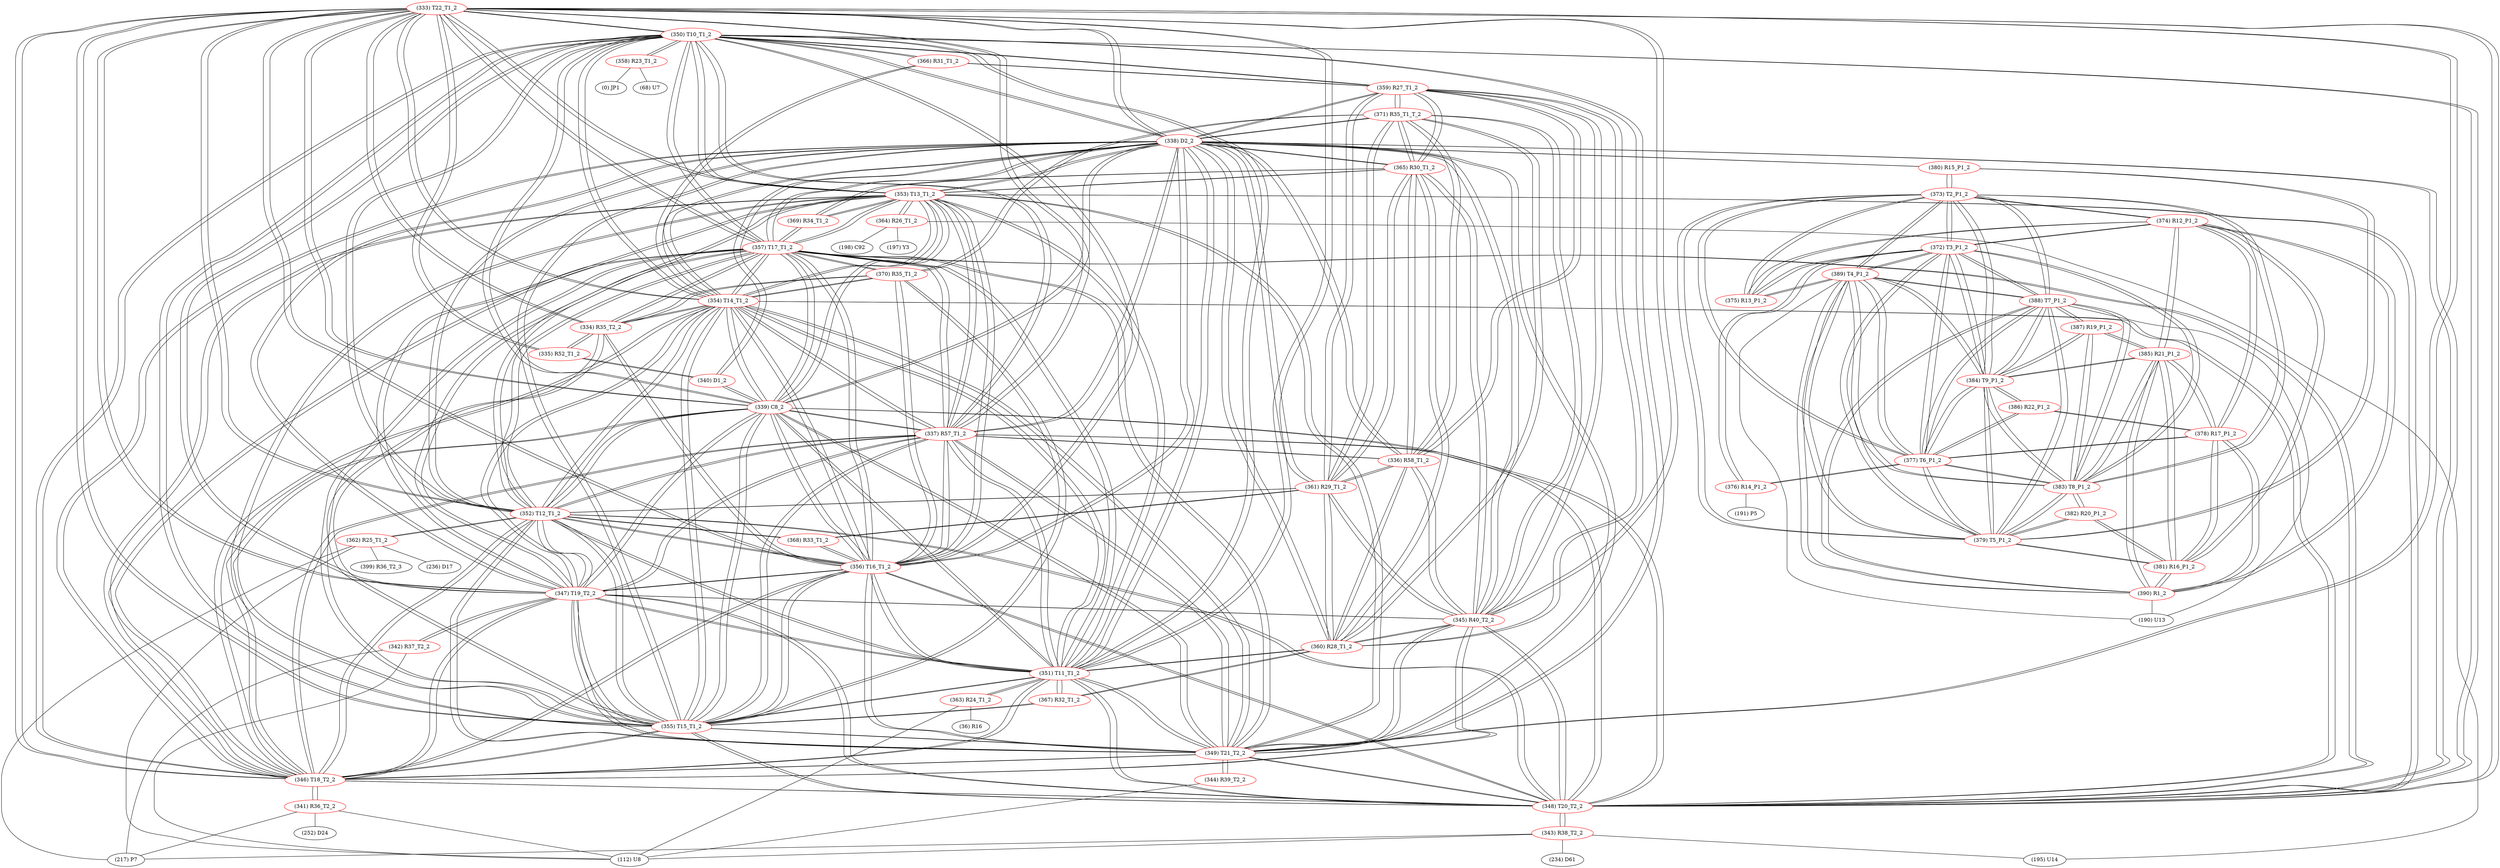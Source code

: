 graph {
	333 [label="(333) T22_T1_2" color=red]
	350 [label="(350) T10_T1_2"]
	351 [label="(351) T11_T1_2"]
	352 [label="(352) T12_T1_2"]
	353 [label="(353) T13_T1_2"]
	348 [label="(348) T20_T2_2"]
	354 [label="(354) T14_T1_2"]
	355 [label="(355) T15_T1_2"]
	346 [label="(346) T18_T2_2"]
	349 [label="(349) T21_T2_2"]
	347 [label="(347) T19_T2_2"]
	339 [label="(339) C8_2"]
	356 [label="(356) T16_T1_2"]
	357 [label="(357) T17_T1_2"]
	338 [label="(338) D2_2"]
	337 [label="(337) R57_T1_2"]
	334 [label="(334) R35_T2_2"]
	335 [label="(335) R52_T1_2"]
	345 [label="(345) R40_T2_2"]
	334 [label="(334) R35_T2_2" color=red]
	335 [label="(335) R52_T1_2"]
	333 [label="(333) T22_T1_2"]
	354 [label="(354) T14_T1_2"]
	355 [label="(355) T15_T1_2"]
	357 [label="(357) T17_T1_2"]
	356 [label="(356) T16_T1_2"]
	370 [label="(370) R35_T1_2"]
	335 [label="(335) R52_T1_2" color=red]
	340 [label="(340) D1_2"]
	334 [label="(334) R35_T2_2"]
	333 [label="(333) T22_T1_2"]
	336 [label="(336) R58_T1_2" color=red]
	338 [label="(338) D2_2"]
	345 [label="(345) R40_T2_2"]
	359 [label="(359) R27_T1_2"]
	360 [label="(360) R28_T1_2"]
	361 [label="(361) R29_T1_2"]
	365 [label="(365) R30_T1_2"]
	371 [label="(371) R35_T1_T_2"]
	337 [label="(337) R57_T1_2"]
	337 [label="(337) R57_T1_2" color=red]
	350 [label="(350) T10_T1_2"]
	351 [label="(351) T11_T1_2"]
	352 [label="(352) T12_T1_2"]
	353 [label="(353) T13_T1_2"]
	348 [label="(348) T20_T2_2"]
	354 [label="(354) T14_T1_2"]
	355 [label="(355) T15_T1_2"]
	346 [label="(346) T18_T2_2"]
	349 [label="(349) T21_T2_2"]
	347 [label="(347) T19_T2_2"]
	339 [label="(339) C8_2"]
	356 [label="(356) T16_T1_2"]
	357 [label="(357) T17_T1_2"]
	338 [label="(338) D2_2"]
	333 [label="(333) T22_T1_2"]
	336 [label="(336) R58_T1_2"]
	338 [label="(338) D2_2" color=red]
	336 [label="(336) R58_T1_2"]
	345 [label="(345) R40_T2_2"]
	359 [label="(359) R27_T1_2"]
	360 [label="(360) R28_T1_2"]
	361 [label="(361) R29_T1_2"]
	365 [label="(365) R30_T1_2"]
	371 [label="(371) R35_T1_T_2"]
	350 [label="(350) T10_T1_2"]
	351 [label="(351) T11_T1_2"]
	352 [label="(352) T12_T1_2"]
	353 [label="(353) T13_T1_2"]
	348 [label="(348) T20_T2_2"]
	354 [label="(354) T14_T1_2"]
	355 [label="(355) T15_T1_2"]
	346 [label="(346) T18_T2_2"]
	349 [label="(349) T21_T2_2"]
	347 [label="(347) T19_T2_2"]
	339 [label="(339) C8_2"]
	356 [label="(356) T16_T1_2"]
	357 [label="(357) T17_T1_2"]
	333 [label="(333) T22_T1_2"]
	337 [label="(337) R57_T1_2"]
	340 [label="(340) D1_2"]
	380 [label="(380) R15_P1_2"]
	339 [label="(339) C8_2" color=red]
	350 [label="(350) T10_T1_2"]
	351 [label="(351) T11_T1_2"]
	352 [label="(352) T12_T1_2"]
	353 [label="(353) T13_T1_2"]
	348 [label="(348) T20_T2_2"]
	354 [label="(354) T14_T1_2"]
	355 [label="(355) T15_T1_2"]
	346 [label="(346) T18_T2_2"]
	349 [label="(349) T21_T2_2"]
	347 [label="(347) T19_T2_2"]
	356 [label="(356) T16_T1_2"]
	357 [label="(357) T17_T1_2"]
	338 [label="(338) D2_2"]
	333 [label="(333) T22_T1_2"]
	337 [label="(337) R57_T1_2"]
	340 [label="(340) D1_2"]
	340 [label="(340) D1_2" color=red]
	338 [label="(338) D2_2"]
	339 [label="(339) C8_2"]
	335 [label="(335) R52_T1_2"]
	341 [label="(341) R36_T2_2" color=red]
	217 [label="(217) P7"]
	112 [label="(112) U8"]
	252 [label="(252) D24"]
	346 [label="(346) T18_T2_2"]
	342 [label="(342) R37_T2_2" color=red]
	217 [label="(217) P7"]
	112 [label="(112) U8"]
	347 [label="(347) T19_T2_2"]
	343 [label="(343) R38_T2_2" color=red]
	217 [label="(217) P7"]
	112 [label="(112) U8"]
	234 [label="(234) D61"]
	195 [label="(195) U14"]
	348 [label="(348) T20_T2_2"]
	344 [label="(344) R39_T2_2" color=red]
	112 [label="(112) U8"]
	349 [label="(349) T21_T2_2"]
	345 [label="(345) R40_T2_2" color=red]
	338 [label="(338) D2_2"]
	336 [label="(336) R58_T1_2"]
	359 [label="(359) R27_T1_2"]
	360 [label="(360) R28_T1_2"]
	361 [label="(361) R29_T1_2"]
	365 [label="(365) R30_T1_2"]
	371 [label="(371) R35_T1_T_2"]
	348 [label="(348) T20_T2_2"]
	349 [label="(349) T21_T2_2"]
	347 [label="(347) T19_T2_2"]
	333 [label="(333) T22_T1_2"]
	346 [label="(346) T18_T2_2"]
	346 [label="(346) T18_T2_2" color=red]
	350 [label="(350) T10_T1_2"]
	351 [label="(351) T11_T1_2"]
	352 [label="(352) T12_T1_2"]
	353 [label="(353) T13_T1_2"]
	348 [label="(348) T20_T2_2"]
	354 [label="(354) T14_T1_2"]
	355 [label="(355) T15_T1_2"]
	349 [label="(349) T21_T2_2"]
	347 [label="(347) T19_T2_2"]
	339 [label="(339) C8_2"]
	356 [label="(356) T16_T1_2"]
	357 [label="(357) T17_T1_2"]
	338 [label="(338) D2_2"]
	333 [label="(333) T22_T1_2"]
	337 [label="(337) R57_T1_2"]
	345 [label="(345) R40_T2_2"]
	341 [label="(341) R36_T2_2"]
	347 [label="(347) T19_T2_2" color=red]
	350 [label="(350) T10_T1_2"]
	351 [label="(351) T11_T1_2"]
	352 [label="(352) T12_T1_2"]
	353 [label="(353) T13_T1_2"]
	348 [label="(348) T20_T2_2"]
	354 [label="(354) T14_T1_2"]
	355 [label="(355) T15_T1_2"]
	346 [label="(346) T18_T2_2"]
	349 [label="(349) T21_T2_2"]
	339 [label="(339) C8_2"]
	356 [label="(356) T16_T1_2"]
	357 [label="(357) T17_T1_2"]
	338 [label="(338) D2_2"]
	333 [label="(333) T22_T1_2"]
	337 [label="(337) R57_T1_2"]
	345 [label="(345) R40_T2_2"]
	342 [label="(342) R37_T2_2"]
	348 [label="(348) T20_T2_2" color=red]
	350 [label="(350) T10_T1_2"]
	351 [label="(351) T11_T1_2"]
	352 [label="(352) T12_T1_2"]
	353 [label="(353) T13_T1_2"]
	354 [label="(354) T14_T1_2"]
	355 [label="(355) T15_T1_2"]
	346 [label="(346) T18_T2_2"]
	349 [label="(349) T21_T2_2"]
	347 [label="(347) T19_T2_2"]
	339 [label="(339) C8_2"]
	356 [label="(356) T16_T1_2"]
	357 [label="(357) T17_T1_2"]
	338 [label="(338) D2_2"]
	333 [label="(333) T22_T1_2"]
	337 [label="(337) R57_T1_2"]
	345 [label="(345) R40_T2_2"]
	343 [label="(343) R38_T2_2"]
	349 [label="(349) T21_T2_2" color=red]
	350 [label="(350) T10_T1_2"]
	351 [label="(351) T11_T1_2"]
	352 [label="(352) T12_T1_2"]
	353 [label="(353) T13_T1_2"]
	348 [label="(348) T20_T2_2"]
	354 [label="(354) T14_T1_2"]
	355 [label="(355) T15_T1_2"]
	346 [label="(346) T18_T2_2"]
	347 [label="(347) T19_T2_2"]
	339 [label="(339) C8_2"]
	356 [label="(356) T16_T1_2"]
	357 [label="(357) T17_T1_2"]
	338 [label="(338) D2_2"]
	333 [label="(333) T22_T1_2"]
	337 [label="(337) R57_T1_2"]
	345 [label="(345) R40_T2_2"]
	344 [label="(344) R39_T2_2"]
	350 [label="(350) T10_T1_2" color=red]
	351 [label="(351) T11_T1_2"]
	352 [label="(352) T12_T1_2"]
	353 [label="(353) T13_T1_2"]
	348 [label="(348) T20_T2_2"]
	354 [label="(354) T14_T1_2"]
	355 [label="(355) T15_T1_2"]
	346 [label="(346) T18_T2_2"]
	349 [label="(349) T21_T2_2"]
	347 [label="(347) T19_T2_2"]
	339 [label="(339) C8_2"]
	356 [label="(356) T16_T1_2"]
	357 [label="(357) T17_T1_2"]
	338 [label="(338) D2_2"]
	333 [label="(333) T22_T1_2"]
	337 [label="(337) R57_T1_2"]
	358 [label="(358) R23_T1_2"]
	366 [label="(366) R31_T1_2"]
	359 [label="(359) R27_T1_2"]
	351 [label="(351) T11_T1_2" color=red]
	350 [label="(350) T10_T1_2"]
	352 [label="(352) T12_T1_2"]
	353 [label="(353) T13_T1_2"]
	348 [label="(348) T20_T2_2"]
	354 [label="(354) T14_T1_2"]
	355 [label="(355) T15_T1_2"]
	346 [label="(346) T18_T2_2"]
	349 [label="(349) T21_T2_2"]
	347 [label="(347) T19_T2_2"]
	339 [label="(339) C8_2"]
	356 [label="(356) T16_T1_2"]
	357 [label="(357) T17_T1_2"]
	338 [label="(338) D2_2"]
	333 [label="(333) T22_T1_2"]
	337 [label="(337) R57_T1_2"]
	363 [label="(363) R24_T1_2"]
	367 [label="(367) R32_T1_2"]
	360 [label="(360) R28_T1_2"]
	352 [label="(352) T12_T1_2" color=red]
	350 [label="(350) T10_T1_2"]
	351 [label="(351) T11_T1_2"]
	353 [label="(353) T13_T1_2"]
	348 [label="(348) T20_T2_2"]
	354 [label="(354) T14_T1_2"]
	355 [label="(355) T15_T1_2"]
	346 [label="(346) T18_T2_2"]
	349 [label="(349) T21_T2_2"]
	347 [label="(347) T19_T2_2"]
	339 [label="(339) C8_2"]
	356 [label="(356) T16_T1_2"]
	357 [label="(357) T17_T1_2"]
	338 [label="(338) D2_2"]
	333 [label="(333) T22_T1_2"]
	337 [label="(337) R57_T1_2"]
	368 [label="(368) R33_T1_2"]
	361 [label="(361) R29_T1_2"]
	362 [label="(362) R25_T1_2"]
	353 [label="(353) T13_T1_2" color=red]
	350 [label="(350) T10_T1_2"]
	351 [label="(351) T11_T1_2"]
	352 [label="(352) T12_T1_2"]
	348 [label="(348) T20_T2_2"]
	354 [label="(354) T14_T1_2"]
	355 [label="(355) T15_T1_2"]
	346 [label="(346) T18_T2_2"]
	349 [label="(349) T21_T2_2"]
	347 [label="(347) T19_T2_2"]
	339 [label="(339) C8_2"]
	356 [label="(356) T16_T1_2"]
	357 [label="(357) T17_T1_2"]
	338 [label="(338) D2_2"]
	333 [label="(333) T22_T1_2"]
	337 [label="(337) R57_T1_2"]
	369 [label="(369) R34_T1_2"]
	365 [label="(365) R30_T1_2"]
	364 [label="(364) R26_T1_2"]
	354 [label="(354) T14_T1_2" color=red]
	350 [label="(350) T10_T1_2"]
	351 [label="(351) T11_T1_2"]
	352 [label="(352) T12_T1_2"]
	353 [label="(353) T13_T1_2"]
	348 [label="(348) T20_T2_2"]
	355 [label="(355) T15_T1_2"]
	346 [label="(346) T18_T2_2"]
	349 [label="(349) T21_T2_2"]
	347 [label="(347) T19_T2_2"]
	339 [label="(339) C8_2"]
	356 [label="(356) T16_T1_2"]
	357 [label="(357) T17_T1_2"]
	338 [label="(338) D2_2"]
	333 [label="(333) T22_T1_2"]
	337 [label="(337) R57_T1_2"]
	370 [label="(370) R35_T1_2"]
	334 [label="(334) R35_T2_2"]
	366 [label="(366) R31_T1_2"]
	355 [label="(355) T15_T1_2" color=red]
	350 [label="(350) T10_T1_2"]
	351 [label="(351) T11_T1_2"]
	352 [label="(352) T12_T1_2"]
	353 [label="(353) T13_T1_2"]
	348 [label="(348) T20_T2_2"]
	354 [label="(354) T14_T1_2"]
	346 [label="(346) T18_T2_2"]
	349 [label="(349) T21_T2_2"]
	347 [label="(347) T19_T2_2"]
	339 [label="(339) C8_2"]
	356 [label="(356) T16_T1_2"]
	357 [label="(357) T17_T1_2"]
	338 [label="(338) D2_2"]
	333 [label="(333) T22_T1_2"]
	337 [label="(337) R57_T1_2"]
	370 [label="(370) R35_T1_2"]
	334 [label="(334) R35_T2_2"]
	367 [label="(367) R32_T1_2"]
	356 [label="(356) T16_T1_2" color=red]
	350 [label="(350) T10_T1_2"]
	351 [label="(351) T11_T1_2"]
	352 [label="(352) T12_T1_2"]
	353 [label="(353) T13_T1_2"]
	348 [label="(348) T20_T2_2"]
	354 [label="(354) T14_T1_2"]
	355 [label="(355) T15_T1_2"]
	346 [label="(346) T18_T2_2"]
	349 [label="(349) T21_T2_2"]
	347 [label="(347) T19_T2_2"]
	339 [label="(339) C8_2"]
	357 [label="(357) T17_T1_2"]
	338 [label="(338) D2_2"]
	333 [label="(333) T22_T1_2"]
	337 [label="(337) R57_T1_2"]
	370 [label="(370) R35_T1_2"]
	334 [label="(334) R35_T2_2"]
	368 [label="(368) R33_T1_2"]
	357 [label="(357) T17_T1_2" color=red]
	350 [label="(350) T10_T1_2"]
	351 [label="(351) T11_T1_2"]
	352 [label="(352) T12_T1_2"]
	353 [label="(353) T13_T1_2"]
	348 [label="(348) T20_T2_2"]
	354 [label="(354) T14_T1_2"]
	355 [label="(355) T15_T1_2"]
	346 [label="(346) T18_T2_2"]
	349 [label="(349) T21_T2_2"]
	347 [label="(347) T19_T2_2"]
	339 [label="(339) C8_2"]
	356 [label="(356) T16_T1_2"]
	338 [label="(338) D2_2"]
	333 [label="(333) T22_T1_2"]
	337 [label="(337) R57_T1_2"]
	370 [label="(370) R35_T1_2"]
	334 [label="(334) R35_T2_2"]
	369 [label="(369) R34_T1_2"]
	358 [label="(358) R23_T1_2" color=red]
	0 [label="(0) JP1"]
	68 [label="(68) U7"]
	350 [label="(350) T10_T1_2"]
	359 [label="(359) R27_T1_2" color=red]
	338 [label="(338) D2_2"]
	336 [label="(336) R58_T1_2"]
	345 [label="(345) R40_T2_2"]
	360 [label="(360) R28_T1_2"]
	361 [label="(361) R29_T1_2"]
	365 [label="(365) R30_T1_2"]
	371 [label="(371) R35_T1_T_2"]
	366 [label="(366) R31_T1_2"]
	350 [label="(350) T10_T1_2"]
	360 [label="(360) R28_T1_2" color=red]
	338 [label="(338) D2_2"]
	336 [label="(336) R58_T1_2"]
	345 [label="(345) R40_T2_2"]
	359 [label="(359) R27_T1_2"]
	361 [label="(361) R29_T1_2"]
	365 [label="(365) R30_T1_2"]
	371 [label="(371) R35_T1_T_2"]
	367 [label="(367) R32_T1_2"]
	351 [label="(351) T11_T1_2"]
	361 [label="(361) R29_T1_2" color=red]
	338 [label="(338) D2_2"]
	336 [label="(336) R58_T1_2"]
	345 [label="(345) R40_T2_2"]
	359 [label="(359) R27_T1_2"]
	360 [label="(360) R28_T1_2"]
	365 [label="(365) R30_T1_2"]
	371 [label="(371) R35_T1_T_2"]
	368 [label="(368) R33_T1_2"]
	352 [label="(352) T12_T1_2"]
	362 [label="(362) R25_T1_2" color=red]
	217 [label="(217) P7"]
	236 [label="(236) D17"]
	112 [label="(112) U8"]
	399 [label="(399) R36_T2_3"]
	352 [label="(352) T12_T1_2"]
	363 [label="(363) R24_T1_2" color=red]
	36 [label="(36) R16"]
	112 [label="(112) U8"]
	351 [label="(351) T11_T1_2"]
	364 [label="(364) R26_T1_2" color=red]
	197 [label="(197) Y3"]
	198 [label="(198) C92"]
	195 [label="(195) U14"]
	353 [label="(353) T13_T1_2"]
	365 [label="(365) R30_T1_2" color=red]
	338 [label="(338) D2_2"]
	336 [label="(336) R58_T1_2"]
	345 [label="(345) R40_T2_2"]
	359 [label="(359) R27_T1_2"]
	360 [label="(360) R28_T1_2"]
	361 [label="(361) R29_T1_2"]
	371 [label="(371) R35_T1_T_2"]
	353 [label="(353) T13_T1_2"]
	369 [label="(369) R34_T1_2"]
	366 [label="(366) R31_T1_2" color=red]
	359 [label="(359) R27_T1_2"]
	350 [label="(350) T10_T1_2"]
	354 [label="(354) T14_T1_2"]
	367 [label="(367) R32_T1_2" color=red]
	355 [label="(355) T15_T1_2"]
	351 [label="(351) T11_T1_2"]
	360 [label="(360) R28_T1_2"]
	368 [label="(368) R33_T1_2" color=red]
	356 [label="(356) T16_T1_2"]
	361 [label="(361) R29_T1_2"]
	352 [label="(352) T12_T1_2"]
	369 [label="(369) R34_T1_2" color=red]
	357 [label="(357) T17_T1_2"]
	353 [label="(353) T13_T1_2"]
	365 [label="(365) R30_T1_2"]
	370 [label="(370) R35_T1_2" color=red]
	354 [label="(354) T14_T1_2"]
	355 [label="(355) T15_T1_2"]
	357 [label="(357) T17_T1_2"]
	356 [label="(356) T16_T1_2"]
	334 [label="(334) R35_T2_2"]
	371 [label="(371) R35_T1_T_2"]
	371 [label="(371) R35_T1_T_2" color=red]
	338 [label="(338) D2_2"]
	336 [label="(336) R58_T1_2"]
	345 [label="(345) R40_T2_2"]
	359 [label="(359) R27_T1_2"]
	360 [label="(360) R28_T1_2"]
	361 [label="(361) R29_T1_2"]
	365 [label="(365) R30_T1_2"]
	370 [label="(370) R35_T1_2"]
	372 [label="(372) T3_P1_2" color=red]
	389 [label="(389) T4_P1_2"]
	388 [label="(388) T7_P1_2"]
	379 [label="(379) T5_P1_2"]
	384 [label="(384) T9_P1_2"]
	383 [label="(383) T8_P1_2"]
	377 [label="(377) T6_P1_2"]
	373 [label="(373) T2_P1_2"]
	376 [label="(376) R14_P1_2"]
	375 [label="(375) R13_P1_2"]
	374 [label="(374) R12_P1_2"]
	373 [label="(373) T2_P1_2" color=red]
	372 [label="(372) T3_P1_2"]
	389 [label="(389) T4_P1_2"]
	388 [label="(388) T7_P1_2"]
	379 [label="(379) T5_P1_2"]
	384 [label="(384) T9_P1_2"]
	383 [label="(383) T8_P1_2"]
	377 [label="(377) T6_P1_2"]
	375 [label="(375) R13_P1_2"]
	374 [label="(374) R12_P1_2"]
	380 [label="(380) R15_P1_2"]
	374 [label="(374) R12_P1_2" color=red]
	385 [label="(385) R21_P1_2"]
	381 [label="(381) R16_P1_2"]
	378 [label="(378) R17_P1_2"]
	390 [label="(390) R1_2"]
	375 [label="(375) R13_P1_2"]
	372 [label="(372) T3_P1_2"]
	373 [label="(373) T2_P1_2"]
	375 [label="(375) R13_P1_2" color=red]
	389 [label="(389) T4_P1_2"]
	372 [label="(372) T3_P1_2"]
	374 [label="(374) R12_P1_2"]
	373 [label="(373) T2_P1_2"]
	376 [label="(376) R14_P1_2" color=red]
	191 [label="(191) P5"]
	372 [label="(372) T3_P1_2"]
	377 [label="(377) T6_P1_2"]
	377 [label="(377) T6_P1_2" color=red]
	372 [label="(372) T3_P1_2"]
	389 [label="(389) T4_P1_2"]
	388 [label="(388) T7_P1_2"]
	379 [label="(379) T5_P1_2"]
	384 [label="(384) T9_P1_2"]
	383 [label="(383) T8_P1_2"]
	373 [label="(373) T2_P1_2"]
	376 [label="(376) R14_P1_2"]
	386 [label="(386) R22_P1_2"]
	378 [label="(378) R17_P1_2"]
	378 [label="(378) R17_P1_2" color=red]
	385 [label="(385) R21_P1_2"]
	381 [label="(381) R16_P1_2"]
	374 [label="(374) R12_P1_2"]
	390 [label="(390) R1_2"]
	386 [label="(386) R22_P1_2"]
	377 [label="(377) T6_P1_2"]
	379 [label="(379) T5_P1_2" color=red]
	372 [label="(372) T3_P1_2"]
	389 [label="(389) T4_P1_2"]
	388 [label="(388) T7_P1_2"]
	384 [label="(384) T9_P1_2"]
	383 [label="(383) T8_P1_2"]
	377 [label="(377) T6_P1_2"]
	373 [label="(373) T2_P1_2"]
	380 [label="(380) R15_P1_2"]
	381 [label="(381) R16_P1_2"]
	382 [label="(382) R20_P1_2"]
	380 [label="(380) R15_P1_2" color=red]
	338 [label="(338) D2_2"]
	373 [label="(373) T2_P1_2"]
	379 [label="(379) T5_P1_2"]
	381 [label="(381) R16_P1_2" color=red]
	385 [label="(385) R21_P1_2"]
	374 [label="(374) R12_P1_2"]
	378 [label="(378) R17_P1_2"]
	390 [label="(390) R1_2"]
	379 [label="(379) T5_P1_2"]
	382 [label="(382) R20_P1_2"]
	382 [label="(382) R20_P1_2" color=red]
	383 [label="(383) T8_P1_2"]
	381 [label="(381) R16_P1_2"]
	379 [label="(379) T5_P1_2"]
	383 [label="(383) T8_P1_2" color=red]
	372 [label="(372) T3_P1_2"]
	389 [label="(389) T4_P1_2"]
	388 [label="(388) T7_P1_2"]
	379 [label="(379) T5_P1_2"]
	384 [label="(384) T9_P1_2"]
	377 [label="(377) T6_P1_2"]
	373 [label="(373) T2_P1_2"]
	385 [label="(385) R21_P1_2"]
	387 [label="(387) R19_P1_2"]
	382 [label="(382) R20_P1_2"]
	384 [label="(384) T9_P1_2" color=red]
	386 [label="(386) R22_P1_2"]
	372 [label="(372) T3_P1_2"]
	389 [label="(389) T4_P1_2"]
	388 [label="(388) T7_P1_2"]
	379 [label="(379) T5_P1_2"]
	383 [label="(383) T8_P1_2"]
	377 [label="(377) T6_P1_2"]
	373 [label="(373) T2_P1_2"]
	385 [label="(385) R21_P1_2"]
	387 [label="(387) R19_P1_2"]
	385 [label="(385) R21_P1_2" color=red]
	381 [label="(381) R16_P1_2"]
	374 [label="(374) R12_P1_2"]
	378 [label="(378) R17_P1_2"]
	390 [label="(390) R1_2"]
	384 [label="(384) T9_P1_2"]
	383 [label="(383) T8_P1_2"]
	387 [label="(387) R19_P1_2"]
	386 [label="(386) R22_P1_2" color=red]
	384 [label="(384) T9_P1_2"]
	377 [label="(377) T6_P1_2"]
	378 [label="(378) R17_P1_2"]
	387 [label="(387) R19_P1_2" color=red]
	384 [label="(384) T9_P1_2"]
	385 [label="(385) R21_P1_2"]
	383 [label="(383) T8_P1_2"]
	388 [label="(388) T7_P1_2"]
	388 [label="(388) T7_P1_2" color=red]
	372 [label="(372) T3_P1_2"]
	389 [label="(389) T4_P1_2"]
	379 [label="(379) T5_P1_2"]
	384 [label="(384) T9_P1_2"]
	383 [label="(383) T8_P1_2"]
	377 [label="(377) T6_P1_2"]
	373 [label="(373) T2_P1_2"]
	390 [label="(390) R1_2"]
	190 [label="(190) U13"]
	387 [label="(387) R19_P1_2"]
	389 [label="(389) T4_P1_2" color=red]
	372 [label="(372) T3_P1_2"]
	388 [label="(388) T7_P1_2"]
	379 [label="(379) T5_P1_2"]
	384 [label="(384) T9_P1_2"]
	383 [label="(383) T8_P1_2"]
	377 [label="(377) T6_P1_2"]
	373 [label="(373) T2_P1_2"]
	375 [label="(375) R13_P1_2"]
	390 [label="(390) R1_2"]
	190 [label="(190) U13"]
	390 [label="(390) R1_2" color=red]
	389 [label="(389) T4_P1_2"]
	388 [label="(388) T7_P1_2"]
	190 [label="(190) U13"]
	385 [label="(385) R21_P1_2"]
	381 [label="(381) R16_P1_2"]
	374 [label="(374) R12_P1_2"]
	378 [label="(378) R17_P1_2"]
	333 -- 350
	333 -- 351
	333 -- 352
	333 -- 353
	333 -- 348
	333 -- 354
	333 -- 355
	333 -- 346
	333 -- 349
	333 -- 347
	333 -- 339
	333 -- 356
	333 -- 357
	333 -- 338
	333 -- 337
	333 -- 334
	333 -- 335
	333 -- 345
	334 -- 335
	334 -- 333
	334 -- 354
	334 -- 355
	334 -- 357
	334 -- 356
	334 -- 370
	335 -- 340
	335 -- 334
	335 -- 333
	336 -- 338
	336 -- 345
	336 -- 359
	336 -- 360
	336 -- 361
	336 -- 365
	336 -- 371
	336 -- 337
	337 -- 350
	337 -- 351
	337 -- 352
	337 -- 353
	337 -- 348
	337 -- 354
	337 -- 355
	337 -- 346
	337 -- 349
	337 -- 347
	337 -- 339
	337 -- 356
	337 -- 357
	337 -- 338
	337 -- 333
	337 -- 336
	338 -- 336
	338 -- 345
	338 -- 359
	338 -- 360
	338 -- 361
	338 -- 365
	338 -- 371
	338 -- 350
	338 -- 351
	338 -- 352
	338 -- 353
	338 -- 348
	338 -- 354
	338 -- 355
	338 -- 346
	338 -- 349
	338 -- 347
	338 -- 339
	338 -- 356
	338 -- 357
	338 -- 333
	338 -- 337
	338 -- 340
	338 -- 380
	339 -- 350
	339 -- 351
	339 -- 352
	339 -- 353
	339 -- 348
	339 -- 354
	339 -- 355
	339 -- 346
	339 -- 349
	339 -- 347
	339 -- 356
	339 -- 357
	339 -- 338
	339 -- 333
	339 -- 337
	339 -- 340
	340 -- 338
	340 -- 339
	340 -- 335
	341 -- 217
	341 -- 112
	341 -- 252
	341 -- 346
	342 -- 217
	342 -- 112
	342 -- 347
	343 -- 217
	343 -- 112
	343 -- 234
	343 -- 195
	343 -- 348
	344 -- 112
	344 -- 349
	345 -- 338
	345 -- 336
	345 -- 359
	345 -- 360
	345 -- 361
	345 -- 365
	345 -- 371
	345 -- 348
	345 -- 349
	345 -- 347
	345 -- 333
	345 -- 346
	346 -- 350
	346 -- 351
	346 -- 352
	346 -- 353
	346 -- 348
	346 -- 354
	346 -- 355
	346 -- 349
	346 -- 347
	346 -- 339
	346 -- 356
	346 -- 357
	346 -- 338
	346 -- 333
	346 -- 337
	346 -- 345
	346 -- 341
	347 -- 350
	347 -- 351
	347 -- 352
	347 -- 353
	347 -- 348
	347 -- 354
	347 -- 355
	347 -- 346
	347 -- 349
	347 -- 339
	347 -- 356
	347 -- 357
	347 -- 338
	347 -- 333
	347 -- 337
	347 -- 345
	347 -- 342
	348 -- 350
	348 -- 351
	348 -- 352
	348 -- 353
	348 -- 354
	348 -- 355
	348 -- 346
	348 -- 349
	348 -- 347
	348 -- 339
	348 -- 356
	348 -- 357
	348 -- 338
	348 -- 333
	348 -- 337
	348 -- 345
	348 -- 343
	349 -- 350
	349 -- 351
	349 -- 352
	349 -- 353
	349 -- 348
	349 -- 354
	349 -- 355
	349 -- 346
	349 -- 347
	349 -- 339
	349 -- 356
	349 -- 357
	349 -- 338
	349 -- 333
	349 -- 337
	349 -- 345
	349 -- 344
	350 -- 351
	350 -- 352
	350 -- 353
	350 -- 348
	350 -- 354
	350 -- 355
	350 -- 346
	350 -- 349
	350 -- 347
	350 -- 339
	350 -- 356
	350 -- 357
	350 -- 338
	350 -- 333
	350 -- 337
	350 -- 358
	350 -- 366
	350 -- 359
	351 -- 350
	351 -- 352
	351 -- 353
	351 -- 348
	351 -- 354
	351 -- 355
	351 -- 346
	351 -- 349
	351 -- 347
	351 -- 339
	351 -- 356
	351 -- 357
	351 -- 338
	351 -- 333
	351 -- 337
	351 -- 363
	351 -- 367
	351 -- 360
	352 -- 350
	352 -- 351
	352 -- 353
	352 -- 348
	352 -- 354
	352 -- 355
	352 -- 346
	352 -- 349
	352 -- 347
	352 -- 339
	352 -- 356
	352 -- 357
	352 -- 338
	352 -- 333
	352 -- 337
	352 -- 368
	352 -- 361
	352 -- 362
	353 -- 350
	353 -- 351
	353 -- 352
	353 -- 348
	353 -- 354
	353 -- 355
	353 -- 346
	353 -- 349
	353 -- 347
	353 -- 339
	353 -- 356
	353 -- 357
	353 -- 338
	353 -- 333
	353 -- 337
	353 -- 369
	353 -- 365
	353 -- 364
	354 -- 350
	354 -- 351
	354 -- 352
	354 -- 353
	354 -- 348
	354 -- 355
	354 -- 346
	354 -- 349
	354 -- 347
	354 -- 339
	354 -- 356
	354 -- 357
	354 -- 338
	354 -- 333
	354 -- 337
	354 -- 370
	354 -- 334
	354 -- 366
	355 -- 350
	355 -- 351
	355 -- 352
	355 -- 353
	355 -- 348
	355 -- 354
	355 -- 346
	355 -- 349
	355 -- 347
	355 -- 339
	355 -- 356
	355 -- 357
	355 -- 338
	355 -- 333
	355 -- 337
	355 -- 370
	355 -- 334
	355 -- 367
	356 -- 350
	356 -- 351
	356 -- 352
	356 -- 353
	356 -- 348
	356 -- 354
	356 -- 355
	356 -- 346
	356 -- 349
	356 -- 347
	356 -- 339
	356 -- 357
	356 -- 338
	356 -- 333
	356 -- 337
	356 -- 370
	356 -- 334
	356 -- 368
	357 -- 350
	357 -- 351
	357 -- 352
	357 -- 353
	357 -- 348
	357 -- 354
	357 -- 355
	357 -- 346
	357 -- 349
	357 -- 347
	357 -- 339
	357 -- 356
	357 -- 338
	357 -- 333
	357 -- 337
	357 -- 370
	357 -- 334
	357 -- 369
	358 -- 0
	358 -- 68
	358 -- 350
	359 -- 338
	359 -- 336
	359 -- 345
	359 -- 360
	359 -- 361
	359 -- 365
	359 -- 371
	359 -- 366
	359 -- 350
	360 -- 338
	360 -- 336
	360 -- 345
	360 -- 359
	360 -- 361
	360 -- 365
	360 -- 371
	360 -- 367
	360 -- 351
	361 -- 338
	361 -- 336
	361 -- 345
	361 -- 359
	361 -- 360
	361 -- 365
	361 -- 371
	361 -- 368
	361 -- 352
	362 -- 217
	362 -- 236
	362 -- 112
	362 -- 399
	362 -- 352
	363 -- 36
	363 -- 112
	363 -- 351
	364 -- 197
	364 -- 198
	364 -- 195
	364 -- 353
	365 -- 338
	365 -- 336
	365 -- 345
	365 -- 359
	365 -- 360
	365 -- 361
	365 -- 371
	365 -- 353
	365 -- 369
	366 -- 359
	366 -- 350
	366 -- 354
	367 -- 355
	367 -- 351
	367 -- 360
	368 -- 356
	368 -- 361
	368 -- 352
	369 -- 357
	369 -- 353
	369 -- 365
	370 -- 354
	370 -- 355
	370 -- 357
	370 -- 356
	370 -- 334
	370 -- 371
	371 -- 338
	371 -- 336
	371 -- 345
	371 -- 359
	371 -- 360
	371 -- 361
	371 -- 365
	371 -- 370
	372 -- 389
	372 -- 388
	372 -- 379
	372 -- 384
	372 -- 383
	372 -- 377
	372 -- 373
	372 -- 376
	372 -- 375
	372 -- 374
	373 -- 372
	373 -- 389
	373 -- 388
	373 -- 379
	373 -- 384
	373 -- 383
	373 -- 377
	373 -- 375
	373 -- 374
	373 -- 380
	374 -- 385
	374 -- 381
	374 -- 378
	374 -- 390
	374 -- 375
	374 -- 372
	374 -- 373
	375 -- 389
	375 -- 372
	375 -- 374
	375 -- 373
	376 -- 191
	376 -- 372
	376 -- 377
	377 -- 372
	377 -- 389
	377 -- 388
	377 -- 379
	377 -- 384
	377 -- 383
	377 -- 373
	377 -- 376
	377 -- 386
	377 -- 378
	378 -- 385
	378 -- 381
	378 -- 374
	378 -- 390
	378 -- 386
	378 -- 377
	379 -- 372
	379 -- 389
	379 -- 388
	379 -- 384
	379 -- 383
	379 -- 377
	379 -- 373
	379 -- 380
	379 -- 381
	379 -- 382
	380 -- 338
	380 -- 373
	380 -- 379
	381 -- 385
	381 -- 374
	381 -- 378
	381 -- 390
	381 -- 379
	381 -- 382
	382 -- 383
	382 -- 381
	382 -- 379
	383 -- 372
	383 -- 389
	383 -- 388
	383 -- 379
	383 -- 384
	383 -- 377
	383 -- 373
	383 -- 385
	383 -- 387
	383 -- 382
	384 -- 386
	384 -- 372
	384 -- 389
	384 -- 388
	384 -- 379
	384 -- 383
	384 -- 377
	384 -- 373
	384 -- 385
	384 -- 387
	385 -- 381
	385 -- 374
	385 -- 378
	385 -- 390
	385 -- 384
	385 -- 383
	385 -- 387
	386 -- 384
	386 -- 377
	386 -- 378
	387 -- 384
	387 -- 385
	387 -- 383
	387 -- 388
	388 -- 372
	388 -- 389
	388 -- 379
	388 -- 384
	388 -- 383
	388 -- 377
	388 -- 373
	388 -- 390
	388 -- 190
	388 -- 387
	389 -- 372
	389 -- 388
	389 -- 379
	389 -- 384
	389 -- 383
	389 -- 377
	389 -- 373
	389 -- 375
	389 -- 390
	389 -- 190
	390 -- 389
	390 -- 388
	390 -- 190
	390 -- 385
	390 -- 381
	390 -- 374
	390 -- 378
}
